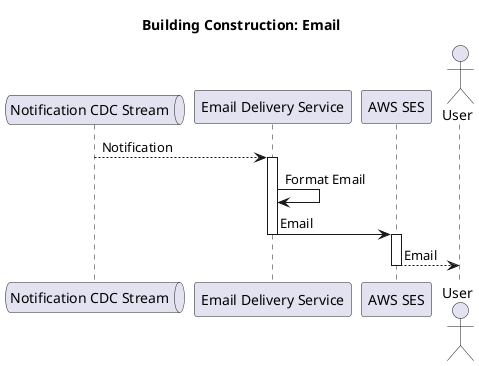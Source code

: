 @startuml "Building Construction: Email"

title "Building Construction: Email"

queue "Notification CDC Stream" as cdcstream 
participant "Email Delivery Service" as eservice
participant "AWS SES" as emailsender
actor "User" as admin

cdcstream --> eservice: Notification
activate eservice
  eservice -> eservice: Format Email
  eservice -> emailsender: Email
deactivate eservice
activate emailsender
  emailsender --> admin: Email
deactivate emailsender

@enduml 